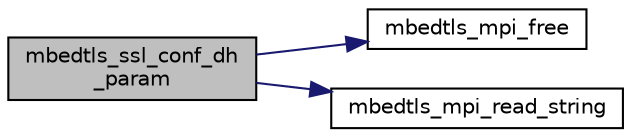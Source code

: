 digraph "mbedtls_ssl_conf_dh_param"
{
 // LATEX_PDF_SIZE
  edge [fontname="Helvetica",fontsize="10",labelfontname="Helvetica",labelfontsize="10"];
  node [fontname="Helvetica",fontsize="10",shape=record];
  rankdir="LR";
  Node1 [label="mbedtls_ssl_conf_dh\l_param",height=0.2,width=0.4,color="black", fillcolor="grey75", style="filled", fontcolor="black",tooltip="Set the Diffie-Hellman public P and G values, read as hexadecimal strings (server-side only) (Default..."];
  Node1 -> Node2 [color="midnightblue",fontsize="10",style="solid",fontname="Helvetica"];
  Node2 [label="mbedtls_mpi_free",height=0.2,width=0.4,color="black", fillcolor="white", style="filled",URL="$d1/dcc/bignum_8c.html#abffd5d8382cb86c089a1ef2bebb90f9f",tooltip="This function frees the components of an MPI context."];
  Node1 -> Node3 [color="midnightblue",fontsize="10",style="solid",fontname="Helvetica"];
  Node3 [label="mbedtls_mpi_read_string",height=0.2,width=0.4,color="black", fillcolor="white", style="filled",URL="$d1/dcc/bignum_8c.html#a15efd3f2f86700b69f6c18d34ac05758",tooltip="Import an MPI from an ASCII string."];
}
